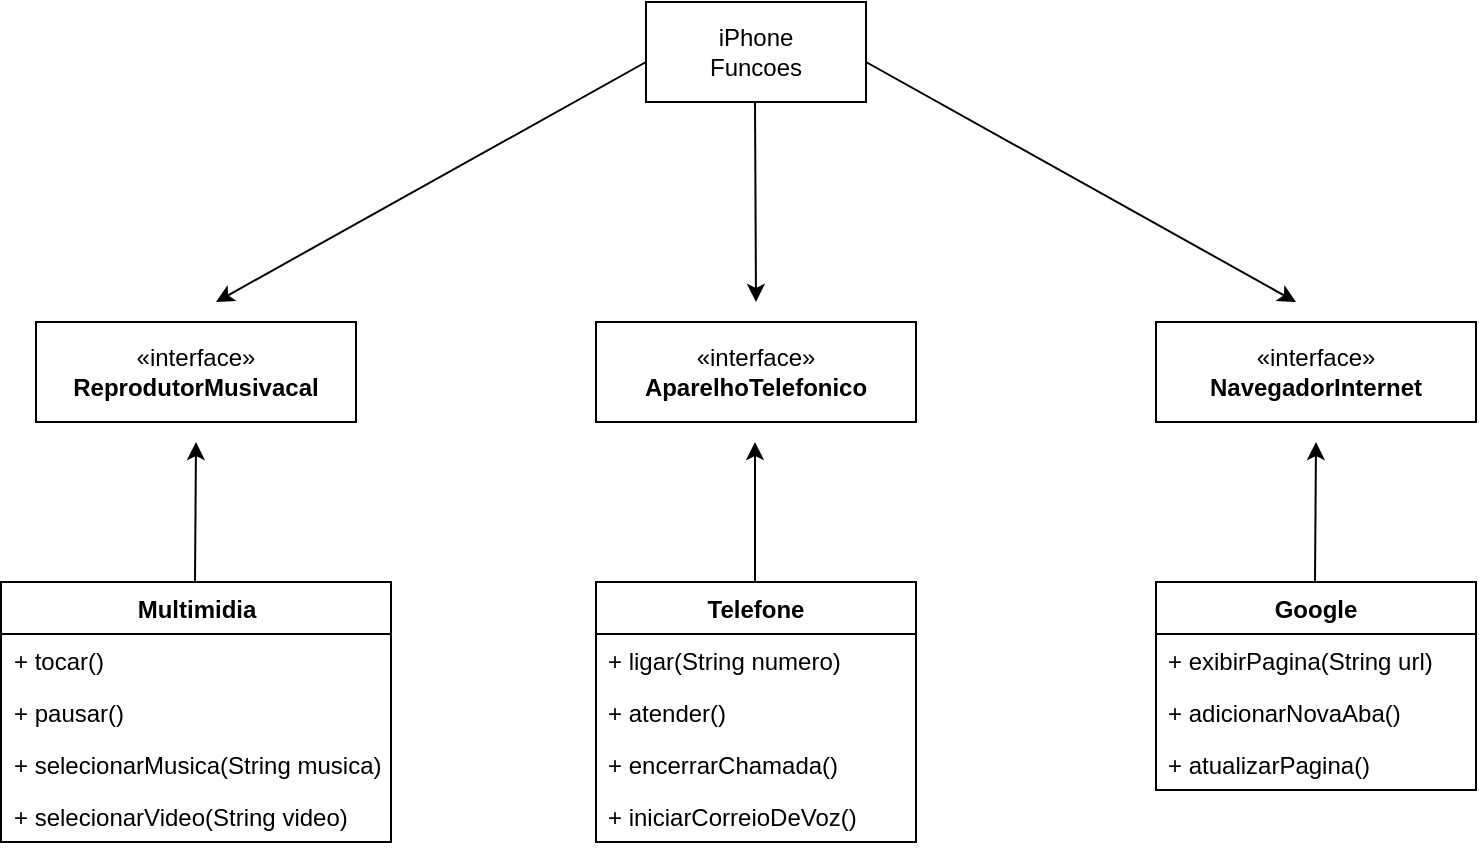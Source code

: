 <mxfile version="24.4.8" type="device">
  <diagram name="Página-1" id="C-dRUmIwSkXVSL-PCZjj">
    <mxGraphModel dx="864" dy="516" grid="1" gridSize="10" guides="1" tooltips="1" connect="1" arrows="1" fold="1" page="1" pageScale="1" pageWidth="827" pageHeight="1169" math="0" shadow="0">
      <root>
        <mxCell id="0" />
        <mxCell id="1" parent="0" />
        <mxCell id="uVfnnB60yYQLE5M0ZB12-4" value="Multimidia" style="swimlane;fontStyle=1;align=center;verticalAlign=top;childLayout=stackLayout;horizontal=1;startSize=26;horizontalStack=0;resizeParent=1;resizeParentMax=0;resizeLast=0;collapsible=1;marginBottom=0;whiteSpace=wrap;html=1;" vertex="1" parent="1">
          <mxGeometry x="22.5" y="360" width="195" height="130" as="geometry">
            <mxRectangle x="22.5" y="360" width="90" height="30" as="alternateBounds" />
          </mxGeometry>
        </mxCell>
        <mxCell id="uVfnnB60yYQLE5M0ZB12-5" value="+ tocar()" style="text;strokeColor=none;fillColor=none;align=left;verticalAlign=top;spacingLeft=4;spacingRight=4;overflow=hidden;rotatable=0;points=[[0,0.5],[1,0.5]];portConstraint=eastwest;whiteSpace=wrap;html=1;" vertex="1" parent="uVfnnB60yYQLE5M0ZB12-4">
          <mxGeometry y="26" width="195" height="26" as="geometry" />
        </mxCell>
        <mxCell id="uVfnnB60yYQLE5M0ZB12-7" value="+ pausar()" style="text;strokeColor=none;fillColor=none;align=left;verticalAlign=top;spacingLeft=4;spacingRight=4;overflow=hidden;rotatable=0;points=[[0,0.5],[1,0.5]];portConstraint=eastwest;whiteSpace=wrap;html=1;" vertex="1" parent="uVfnnB60yYQLE5M0ZB12-4">
          <mxGeometry y="52" width="195" height="26" as="geometry" />
        </mxCell>
        <mxCell id="uVfnnB60yYQLE5M0ZB12-37" value="+ selecionarMusica(String musica)" style="text;strokeColor=none;fillColor=none;align=left;verticalAlign=top;spacingLeft=4;spacingRight=4;overflow=hidden;rotatable=0;points=[[0,0.5],[1,0.5]];portConstraint=eastwest;whiteSpace=wrap;html=1;" vertex="1" parent="uVfnnB60yYQLE5M0ZB12-4">
          <mxGeometry y="78" width="195" height="26" as="geometry" />
        </mxCell>
        <mxCell id="uVfnnB60yYQLE5M0ZB12-41" value="+ selecionarVideo(String video)" style="text;strokeColor=none;fillColor=none;align=left;verticalAlign=top;spacingLeft=4;spacingRight=4;overflow=hidden;rotatable=0;points=[[0,0.5],[1,0.5]];portConstraint=eastwest;whiteSpace=wrap;html=1;" vertex="1" parent="uVfnnB60yYQLE5M0ZB12-4">
          <mxGeometry y="104" width="195" height="26" as="geometry" />
        </mxCell>
        <mxCell id="uVfnnB60yYQLE5M0ZB12-8" value="&lt;div&gt;Telefone&lt;/div&gt;" style="swimlane;fontStyle=1;align=center;verticalAlign=top;childLayout=stackLayout;horizontal=1;startSize=26;horizontalStack=0;resizeParent=1;resizeParentMax=0;resizeLast=0;collapsible=1;marginBottom=0;whiteSpace=wrap;html=1;" vertex="1" parent="1">
          <mxGeometry x="320" y="360" width="160" height="130" as="geometry">
            <mxRectangle x="310" y="210" width="140" height="40" as="alternateBounds" />
          </mxGeometry>
        </mxCell>
        <mxCell id="uVfnnB60yYQLE5M0ZB12-9" value="+ ligar(String numero)" style="text;strokeColor=none;fillColor=none;align=left;verticalAlign=top;spacingLeft=4;spacingRight=4;overflow=hidden;rotatable=0;points=[[0,0.5],[1,0.5]];portConstraint=eastwest;whiteSpace=wrap;html=1;" vertex="1" parent="uVfnnB60yYQLE5M0ZB12-8">
          <mxGeometry y="26" width="160" height="26" as="geometry" />
        </mxCell>
        <mxCell id="uVfnnB60yYQLE5M0ZB12-11" value="+ atender()" style="text;strokeColor=none;fillColor=none;align=left;verticalAlign=top;spacingLeft=4;spacingRight=4;overflow=hidden;rotatable=0;points=[[0,0.5],[1,0.5]];portConstraint=eastwest;whiteSpace=wrap;html=1;" vertex="1" parent="uVfnnB60yYQLE5M0ZB12-8">
          <mxGeometry y="52" width="160" height="26" as="geometry" />
        </mxCell>
        <mxCell id="uVfnnB60yYQLE5M0ZB12-42" value="+ encerrarChamada()" style="text;strokeColor=none;fillColor=none;align=left;verticalAlign=top;spacingLeft=4;spacingRight=4;overflow=hidden;rotatable=0;points=[[0,0.5],[1,0.5]];portConstraint=eastwest;whiteSpace=wrap;html=1;" vertex="1" parent="uVfnnB60yYQLE5M0ZB12-8">
          <mxGeometry y="78" width="160" height="26" as="geometry" />
        </mxCell>
        <mxCell id="uVfnnB60yYQLE5M0ZB12-43" value="+ iniciarCorreioDeVoz()" style="text;strokeColor=none;fillColor=none;align=left;verticalAlign=top;spacingLeft=4;spacingRight=4;overflow=hidden;rotatable=0;points=[[0,0.5],[1,0.5]];portConstraint=eastwest;whiteSpace=wrap;html=1;" vertex="1" parent="uVfnnB60yYQLE5M0ZB12-8">
          <mxGeometry y="104" width="160" height="26" as="geometry" />
        </mxCell>
        <mxCell id="uVfnnB60yYQLE5M0ZB12-12" value="Google" style="swimlane;fontStyle=1;align=center;verticalAlign=top;childLayout=stackLayout;horizontal=1;startSize=26;horizontalStack=0;resizeParent=1;resizeParentMax=0;resizeLast=0;collapsible=1;marginBottom=0;whiteSpace=wrap;html=1;" vertex="1" parent="1">
          <mxGeometry x="600" y="360" width="160" height="104" as="geometry" />
        </mxCell>
        <mxCell id="uVfnnB60yYQLE5M0ZB12-13" value="+ exibirPagina(String url)" style="text;strokeColor=none;fillColor=none;align=left;verticalAlign=top;spacingLeft=4;spacingRight=4;overflow=hidden;rotatable=0;points=[[0,0.5],[1,0.5]];portConstraint=eastwest;whiteSpace=wrap;html=1;" vertex="1" parent="uVfnnB60yYQLE5M0ZB12-12">
          <mxGeometry y="26" width="160" height="26" as="geometry" />
        </mxCell>
        <mxCell id="uVfnnB60yYQLE5M0ZB12-15" value="+ adicionarNovaAba()" style="text;strokeColor=none;fillColor=none;align=left;verticalAlign=top;spacingLeft=4;spacingRight=4;overflow=hidden;rotatable=0;points=[[0,0.5],[1,0.5]];portConstraint=eastwest;whiteSpace=wrap;html=1;" vertex="1" parent="uVfnnB60yYQLE5M0ZB12-12">
          <mxGeometry y="52" width="160" height="26" as="geometry" />
        </mxCell>
        <mxCell id="uVfnnB60yYQLE5M0ZB12-44" value="+ atualizarPagina()" style="text;strokeColor=none;fillColor=none;align=left;verticalAlign=top;spacingLeft=4;spacingRight=4;overflow=hidden;rotatable=0;points=[[0,0.5],[1,0.5]];portConstraint=eastwest;whiteSpace=wrap;html=1;" vertex="1" parent="uVfnnB60yYQLE5M0ZB12-12">
          <mxGeometry y="78" width="160" height="26" as="geometry" />
        </mxCell>
        <mxCell id="uVfnnB60yYQLE5M0ZB12-20" value="«interface»&lt;br&gt;&lt;b&gt;ReprodutorMusivacal&lt;/b&gt;" style="html=1;whiteSpace=wrap;" vertex="1" parent="1">
          <mxGeometry x="40" y="230" width="160" height="50" as="geometry" />
        </mxCell>
        <mxCell id="uVfnnB60yYQLE5M0ZB12-24" value="«interface»&lt;br&gt;&lt;b&gt;AparelhoTelefonico&lt;/b&gt;" style="html=1;whiteSpace=wrap;" vertex="1" parent="1">
          <mxGeometry x="320" y="230" width="160" height="50" as="geometry" />
        </mxCell>
        <mxCell id="uVfnnB60yYQLE5M0ZB12-25" value="«interface»&lt;br&gt;&lt;b&gt;NavegadorInternet&lt;/b&gt;" style="html=1;whiteSpace=wrap;" vertex="1" parent="1">
          <mxGeometry x="600" y="230" width="160" height="50" as="geometry" />
        </mxCell>
        <mxCell id="uVfnnB60yYQLE5M0ZB12-45" value="iPhone&lt;div&gt;Funcoes&lt;/div&gt;" style="html=1;whiteSpace=wrap;" vertex="1" parent="1">
          <mxGeometry x="345" y="70" width="110" height="50" as="geometry" />
        </mxCell>
        <mxCell id="uVfnnB60yYQLE5M0ZB12-47" value="" style="endArrow=classic;html=1;rounded=0;" edge="1" parent="1">
          <mxGeometry width="50" height="50" relative="1" as="geometry">
            <mxPoint x="345" y="100" as="sourcePoint" />
            <mxPoint x="130" y="220" as="targetPoint" />
          </mxGeometry>
        </mxCell>
        <mxCell id="uVfnnB60yYQLE5M0ZB12-48" value="" style="endArrow=classic;html=1;rounded=0;" edge="1" parent="1">
          <mxGeometry width="50" height="50" relative="1" as="geometry">
            <mxPoint x="399.5" y="120" as="sourcePoint" />
            <mxPoint x="400" y="220" as="targetPoint" />
          </mxGeometry>
        </mxCell>
        <mxCell id="uVfnnB60yYQLE5M0ZB12-49" value="" style="endArrow=classic;html=1;rounded=0;" edge="1" parent="1">
          <mxGeometry width="50" height="50" relative="1" as="geometry">
            <mxPoint x="455" y="100" as="sourcePoint" />
            <mxPoint x="670" y="220" as="targetPoint" />
          </mxGeometry>
        </mxCell>
        <mxCell id="uVfnnB60yYQLE5M0ZB12-50" value="" style="endArrow=classic;html=1;rounded=0;" edge="1" parent="1">
          <mxGeometry width="50" height="50" relative="1" as="geometry">
            <mxPoint x="679.5" y="360" as="sourcePoint" />
            <mxPoint x="680" y="290" as="targetPoint" />
          </mxGeometry>
        </mxCell>
        <mxCell id="uVfnnB60yYQLE5M0ZB12-51" value="" style="endArrow=classic;html=1;rounded=0;" edge="1" parent="1">
          <mxGeometry width="50" height="50" relative="1" as="geometry">
            <mxPoint x="399.5" y="360" as="sourcePoint" />
            <mxPoint x="399.5" y="290" as="targetPoint" />
          </mxGeometry>
        </mxCell>
        <mxCell id="uVfnnB60yYQLE5M0ZB12-52" value="" style="endArrow=classic;html=1;rounded=0;" edge="1" parent="1">
          <mxGeometry width="50" height="50" relative="1" as="geometry">
            <mxPoint x="119.5" y="360" as="sourcePoint" />
            <mxPoint x="120" y="290" as="targetPoint" />
          </mxGeometry>
        </mxCell>
      </root>
    </mxGraphModel>
  </diagram>
</mxfile>
